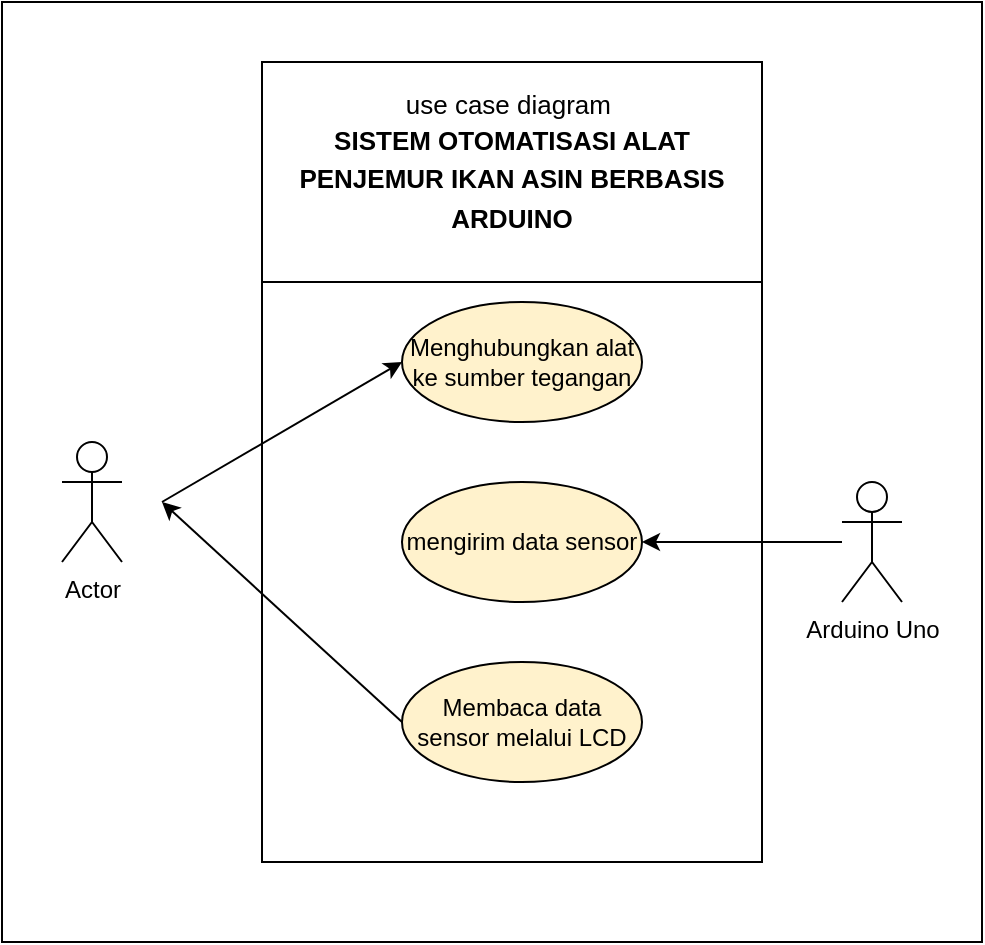 <mxfile version="14.6.13" type="github">
  <diagram id="c0w3LG_GEWhb0oFGmLNv" name="Page-1">
    <mxGraphModel dx="868" dy="492" grid="1" gridSize="10" guides="1" tooltips="1" connect="1" arrows="1" fold="1" page="1" pageScale="1" pageWidth="827" pageHeight="1169" math="0" shadow="0">
      <root>
        <mxCell id="0" />
        <mxCell id="1" parent="0" />
        <mxCell id="qmF7-Bl5wFrc3c5ChrHK-14" value="" style="rounded=0;whiteSpace=wrap;html=1;strokeColor=#000000;" vertex="1" parent="1">
          <mxGeometry x="190" y="40" width="490" height="470" as="geometry" />
        </mxCell>
        <mxCell id="qmF7-Bl5wFrc3c5ChrHK-11" value="" style="rounded=0;whiteSpace=wrap;html=1;strokeColor=#000000;" vertex="1" parent="1">
          <mxGeometry x="320" y="70" width="250" height="400" as="geometry" />
        </mxCell>
        <mxCell id="qmF7-Bl5wFrc3c5ChrHK-1" value="Menghubungkan alat ke sumber tegangan" style="ellipse;whiteSpace=wrap;html=1;fillColor=#fff2cc;" vertex="1" parent="1">
          <mxGeometry x="390" y="190" width="120" height="60" as="geometry" />
        </mxCell>
        <mxCell id="qmF7-Bl5wFrc3c5ChrHK-2" value="mengirim data sensor" style="ellipse;whiteSpace=wrap;html=1;fillColor=#fff2cc;" vertex="1" parent="1">
          <mxGeometry x="390" y="280" width="120" height="60" as="geometry" />
        </mxCell>
        <mxCell id="qmF7-Bl5wFrc3c5ChrHK-3" value="Membaca data sensor melalui LCD" style="ellipse;whiteSpace=wrap;html=1;fillColor=#fff2cc;" vertex="1" parent="1">
          <mxGeometry x="390" y="370" width="120" height="60" as="geometry" />
        </mxCell>
        <mxCell id="qmF7-Bl5wFrc3c5ChrHK-4" value="Actor" style="shape=umlActor;verticalLabelPosition=bottom;verticalAlign=top;html=1;outlineConnect=0;strokeColor=#000000;" vertex="1" parent="1">
          <mxGeometry x="220" y="260" width="30" height="60" as="geometry" />
        </mxCell>
        <mxCell id="qmF7-Bl5wFrc3c5ChrHK-5" value="Arduino Uno" style="shape=umlActor;verticalLabelPosition=bottom;verticalAlign=top;html=1;outlineConnect=0;strokeColor=#000000;" vertex="1" parent="1">
          <mxGeometry x="610" y="280" width="30" height="60" as="geometry" />
        </mxCell>
        <mxCell id="qmF7-Bl5wFrc3c5ChrHK-7" value="" style="endArrow=classic;html=1;entryX=0;entryY=0.5;entryDx=0;entryDy=0;" edge="1" parent="1" target="qmF7-Bl5wFrc3c5ChrHK-1">
          <mxGeometry width="50" height="50" relative="1" as="geometry">
            <mxPoint x="270" y="290" as="sourcePoint" />
            <mxPoint x="440" y="230" as="targetPoint" />
          </mxGeometry>
        </mxCell>
        <mxCell id="qmF7-Bl5wFrc3c5ChrHK-9" value="" style="endArrow=classic;html=1;entryX=1;entryY=0.5;entryDx=0;entryDy=0;" edge="1" parent="1" source="qmF7-Bl5wFrc3c5ChrHK-5" target="qmF7-Bl5wFrc3c5ChrHK-2">
          <mxGeometry width="50" height="50" relative="1" as="geometry">
            <mxPoint x="390" y="280" as="sourcePoint" />
            <mxPoint x="440" y="230" as="targetPoint" />
          </mxGeometry>
        </mxCell>
        <mxCell id="qmF7-Bl5wFrc3c5ChrHK-10" value="" style="endArrow=classic;html=1;exitX=0;exitY=0.5;exitDx=0;exitDy=0;" edge="1" parent="1" source="qmF7-Bl5wFrc3c5ChrHK-3">
          <mxGeometry width="50" height="50" relative="1" as="geometry">
            <mxPoint x="390" y="280" as="sourcePoint" />
            <mxPoint x="270" y="290" as="targetPoint" />
          </mxGeometry>
        </mxCell>
        <mxCell id="qmF7-Bl5wFrc3c5ChrHK-12" value="&lt;font style=&quot;font-size: 13px&quot;&gt;use case diagram&amp;nbsp;&lt;/font&gt;&lt;h1 align=&quot;center&quot; style=&quot;margin-top: 0cm ; line-height: 150% ; font-size: 13px&quot;&gt;&lt;span style=&quot;line-height: 150%&quot;&gt;&lt;font style=&quot;font-size: 13px&quot;&gt;SISTEM OTOMATISASI ALAT&lt;br&gt;PENJEMUR IKAN ASIN BERBASIS ARDUINO&lt;/font&gt;&lt;/span&gt;&lt;/h1&gt;" style="rounded=0;whiteSpace=wrap;html=1;strokeColor=#000000;" vertex="1" parent="1">
          <mxGeometry x="320" y="70" width="250" height="110" as="geometry" />
        </mxCell>
      </root>
    </mxGraphModel>
  </diagram>
</mxfile>

